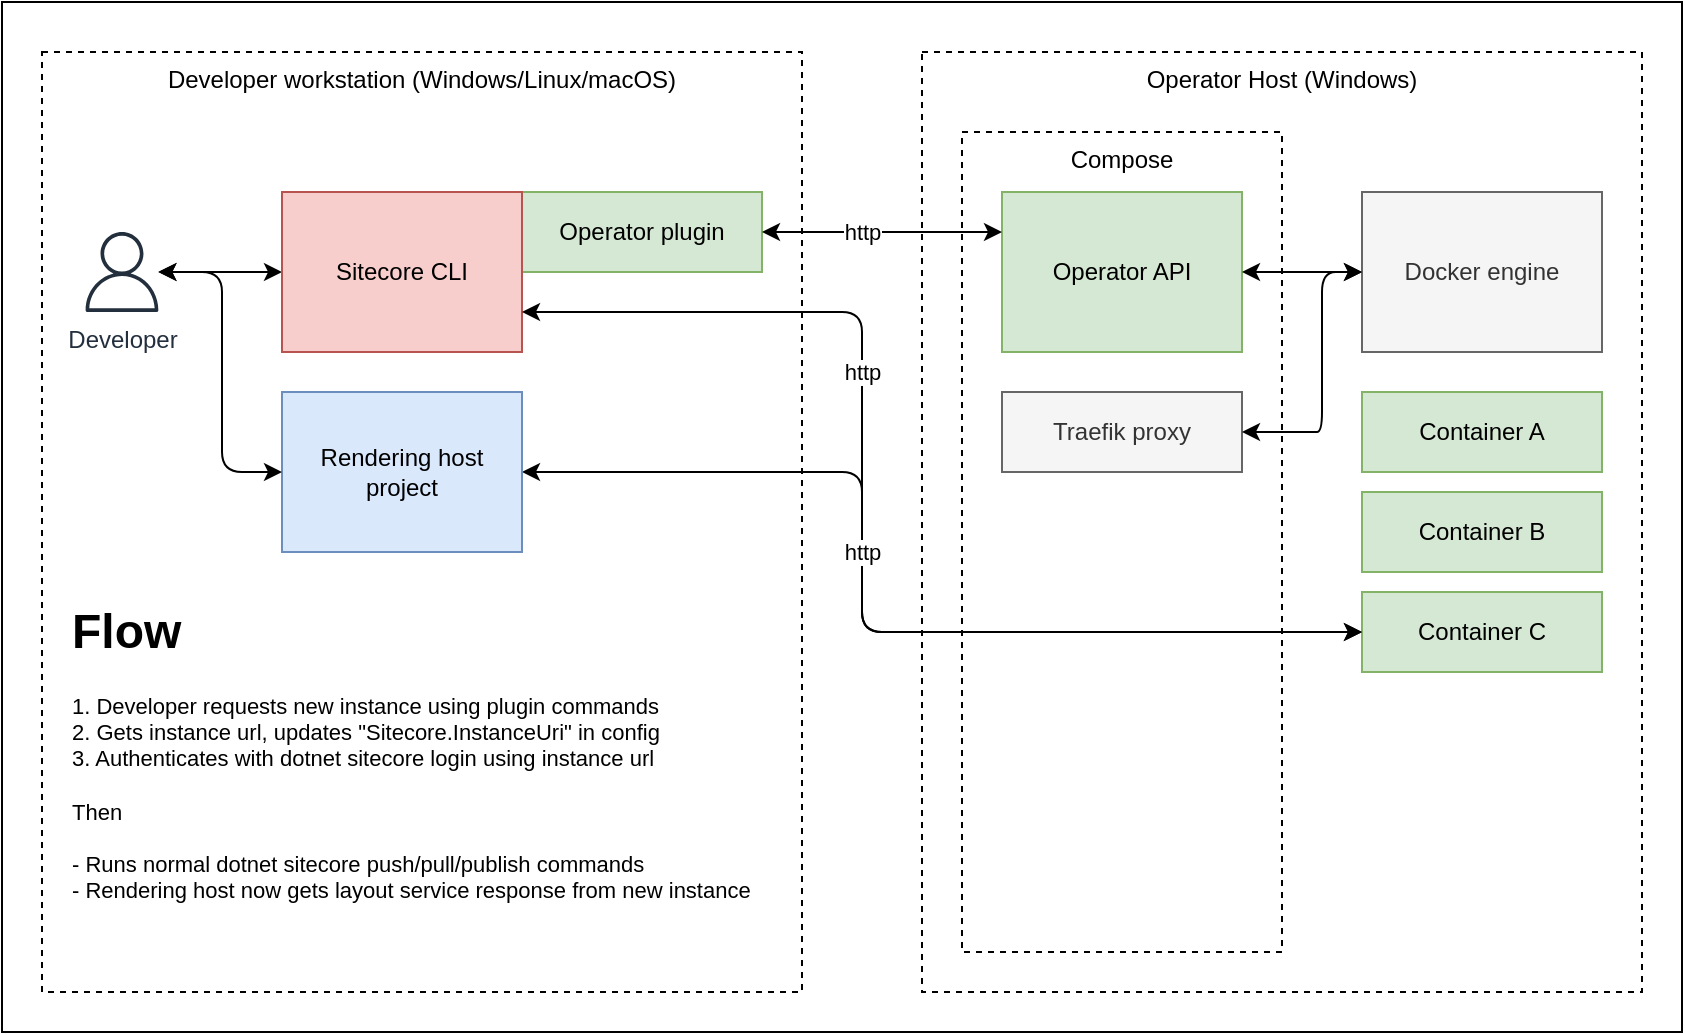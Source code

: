 <mxfile>
    <diagram id="rwI5ss-eohTI3qQGTdDy" name="Page-1">
        <mxGraphModel dx="352" dy="844" grid="1" gridSize="10" guides="1" tooltips="1" connect="1" arrows="1" fold="1" page="1" pageScale="1" pageWidth="1169" pageHeight="827" background="#FFFFFF" math="0" shadow="0">
            <root>
                <mxCell id="0"/>
                <mxCell id="1" parent="0"/>
                <mxCell id="32" value="Developer workstation (Windows/Linux/macOS)" style="rounded=0;whiteSpace=wrap;html=1;dashed=1;connectable=0;allowArrows=0;fillColor=none;verticalAlign=top;" parent="1" vertex="1">
                    <mxGeometry x="40" y="40" width="380" height="470" as="geometry"/>
                </mxCell>
                <mxCell id="23" value="Operator Host (Windows)" style="rounded=0;whiteSpace=wrap;html=1;dashed=1;connectable=0;allowArrows=0;fillColor=none;verticalAlign=top;" parent="1" vertex="1">
                    <mxGeometry x="480" y="40" width="360" height="470" as="geometry"/>
                </mxCell>
                <mxCell id="9" value="Compose" style="rounded=0;whiteSpace=wrap;html=1;dashed=1;connectable=0;allowArrows=0;fillColor=none;verticalAlign=top;" parent="1" vertex="1">
                    <mxGeometry x="500" y="80" width="160" height="410" as="geometry"/>
                </mxCell>
                <mxCell id="2" value="Operator plugin" style="rounded=0;whiteSpace=wrap;html=1;fontStyle=0;fillColor=#d5e8d4;strokeColor=#82b366;" parent="1" vertex="1">
                    <mxGeometry x="280" y="110" width="120" height="40" as="geometry"/>
                </mxCell>
                <mxCell id="28" value="" style="edgeStyle=none;html=1;startArrow=classic;startFill=1;" parent="1" source="6" target="7" edge="1">
                    <mxGeometry relative="1" as="geometry"/>
                </mxCell>
                <mxCell id="6" value="Developer" style="sketch=0;outlineConnect=0;fontColor=#232F3E;gradientColor=none;fillColor=#232F3D;strokeColor=none;dashed=0;verticalLabelPosition=bottom;verticalAlign=top;align=center;html=1;fontSize=12;fontStyle=0;aspect=fixed;pointerEvents=1;shape=mxgraph.aws4.user;" parent="1" vertex="1">
                    <mxGeometry x="60" y="130" width="40" height="40" as="geometry"/>
                </mxCell>
                <mxCell id="7" value="Sitecore CLI" style="rounded=0;whiteSpace=wrap;html=1;fillColor=#f8cecc;strokeColor=#b85450;" parent="1" vertex="1">
                    <mxGeometry x="160" y="110" width="120" height="80" as="geometry"/>
                </mxCell>
                <mxCell id="8" value="Operator API" style="rounded=0;whiteSpace=wrap;html=1;fontStyle=0;fillColor=#d5e8d4;strokeColor=#82b366;" parent="1" vertex="1">
                    <mxGeometry x="520" y="110" width="120" height="80" as="geometry"/>
                </mxCell>
                <mxCell id="13" value="Docker engine" style="rounded=0;whiteSpace=wrap;html=1;fontStyle=0;fillColor=#f5f5f5;fontColor=#333333;strokeColor=#666666;" parent="1" vertex="1">
                    <mxGeometry x="700" y="110" width="120" height="80" as="geometry"/>
                </mxCell>
                <mxCell id="14" style="edgeStyle=none;html=1;entryX=0;entryY=0.5;entryDx=0;entryDy=0;startArrow=classic;startFill=1;" parent="1" target="13" edge="1">
                    <mxGeometry relative="1" as="geometry">
                        <mxPoint x="640" y="150" as="sourcePoint"/>
                        <mxPoint x="720" y="149.66" as="targetPoint"/>
                        <Array as="points">
                            <mxPoint x="690" y="150"/>
                        </Array>
                    </mxGeometry>
                </mxCell>
                <mxCell id="16" value="Traefik proxy" style="rounded=0;whiteSpace=wrap;html=1;fontStyle=0;fillColor=#f5f5f5;fontColor=#333333;strokeColor=#666666;" parent="1" vertex="1">
                    <mxGeometry x="520" y="210" width="120" height="40" as="geometry"/>
                </mxCell>
                <mxCell id="18" value="Container A" style="rounded=0;whiteSpace=wrap;html=1;fontStyle=0;fillColor=#d5e8d4;strokeColor=#82b366;" parent="1" vertex="1">
                    <mxGeometry x="700" y="210" width="120" height="40" as="geometry"/>
                </mxCell>
                <mxCell id="21" value="Container B" style="rounded=0;whiteSpace=wrap;html=1;fontStyle=0;fillColor=#d5e8d4;strokeColor=#82b366;" parent="1" vertex="1">
                    <mxGeometry x="700" y="260" width="120" height="40" as="geometry"/>
                </mxCell>
                <mxCell id="24" value="Container C" style="rounded=0;whiteSpace=wrap;html=1;fontStyle=0;fillColor=#d5e8d4;strokeColor=#82b366;" parent="1" vertex="1">
                    <mxGeometry x="700" y="310" width="120" height="40" as="geometry"/>
                </mxCell>
                <mxCell id="25" style="edgeStyle=none;html=1;startArrow=classic;startFill=1;exitX=1;exitY=0.5;exitDx=0;exitDy=0;entryX=0;entryY=0.5;entryDx=0;entryDy=0;" parent="1" source="16" target="13" edge="1">
                    <mxGeometry relative="1" as="geometry">
                        <mxPoint x="650" y="160" as="sourcePoint"/>
                        <mxPoint x="680" y="230" as="targetPoint"/>
                        <Array as="points">
                            <mxPoint x="670" y="230"/>
                            <mxPoint x="680" y="230"/>
                            <mxPoint x="680" y="150"/>
                        </Array>
                    </mxGeometry>
                </mxCell>
                <mxCell id="33" value="&lt;h1&gt;Flow&lt;/h1&gt;&lt;div style=&quot;font-size: 11px&quot;&gt;&lt;font style=&quot;font-size: 11px&quot;&gt;1. Developer requests new instance using plugin commands&lt;/font&gt;&lt;/div&gt;&lt;div style=&quot;font-size: 11px&quot;&gt;&lt;span&gt;2. Gets instance url, updates &quot;Sitecore.InstanceUri&quot; in config&lt;/span&gt;&lt;/div&gt;&lt;div style=&quot;font-size: 11px&quot;&gt;&lt;span&gt;3. Authenticates with dotnet sitecore login using instance url&lt;/span&gt;&lt;/div&gt;&lt;div style=&quot;font-size: 11px&quot;&gt;&lt;font style=&quot;font-size: 11px&quot;&gt;&lt;br&gt;&lt;/font&gt;&lt;/div&gt;&lt;div style=&quot;font-size: 11px&quot;&gt;&lt;font style=&quot;font-size: 11px&quot;&gt;Then&lt;/font&gt;&lt;/div&gt;&lt;div style=&quot;font-size: 11px&quot;&gt;&lt;font style=&quot;font-size: 11px&quot;&gt;&lt;br&gt;&lt;/font&gt;&lt;/div&gt;&lt;div style=&quot;font-size: 11px&quot;&gt;&lt;font style=&quot;font-size: 11px&quot;&gt;- Runs normal dotnet sitecore push/pull/publish commands&lt;/font&gt;&lt;/div&gt;&lt;div style=&quot;font-size: 11px&quot;&gt;&lt;font style=&quot;font-size: 11px&quot;&gt;- Rendering host now gets layout service response from new instance&lt;/font&gt;&lt;/div&gt;" style="text;html=1;strokeColor=none;fillColor=none;spacing=5;spacingTop=-20;whiteSpace=wrap;overflow=hidden;rounded=0;dashed=1;" parent="1" vertex="1">
                    <mxGeometry x="50" y="310" width="360" height="190" as="geometry"/>
                </mxCell>
                <mxCell id="37" style="edgeStyle=orthogonalEdgeStyle;html=1;entryX=0;entryY=0.5;entryDx=0;entryDy=0;fontSize=11;startArrow=classic;startFill=1;" parent="1" source="34" target="24" edge="1">
                    <mxGeometry relative="1" as="geometry">
                        <Array as="points">
                            <mxPoint x="450" y="250"/>
                            <mxPoint x="450" y="330"/>
                        </Array>
                    </mxGeometry>
                </mxCell>
                <mxCell id="34" value="Rendering host&lt;br&gt;project" style="rounded=0;whiteSpace=wrap;html=1;fillColor=#dae8fc;strokeColor=#6c8ebf;" parent="1" vertex="1">
                    <mxGeometry x="160" y="210" width="120" height="80" as="geometry"/>
                </mxCell>
                <mxCell id="40" style="edgeStyle=orthogonalEdgeStyle;html=1;entryX=0;entryY=0.5;entryDx=0;entryDy=0;fontSize=11;startArrow=classic;startFill=1;" parent="1" source="6" target="34" edge="1">
                    <mxGeometry relative="1" as="geometry">
                        <mxPoint x="290" y="260.0" as="sourcePoint"/>
                        <mxPoint x="710.0" y="340.0" as="targetPoint"/>
                        <Array as="points">
                            <mxPoint x="130" y="150"/>
                            <mxPoint x="130" y="250"/>
                        </Array>
                    </mxGeometry>
                </mxCell>
                <mxCell id="43" style="edgeStyle=orthogonalEdgeStyle;html=1;entryX=0;entryY=0.25;entryDx=0;entryDy=0;fontSize=11;startArrow=classic;startFill=1;" parent="1" target="8" edge="1">
                    <mxGeometry relative="1" as="geometry">
                        <mxPoint x="400" y="130" as="sourcePoint"/>
                        <mxPoint x="710.0" y="340.0" as="targetPoint"/>
                        <Array as="points">
                            <mxPoint x="490" y="130"/>
                            <mxPoint x="490" y="130"/>
                        </Array>
                    </mxGeometry>
                </mxCell>
                <mxCell id="44" value="http" style="edgeLabel;html=1;align=center;verticalAlign=middle;resizable=0;points=[];fontSize=11;" parent="43" vertex="1" connectable="0">
                    <mxGeometry x="-0.526" y="3" relative="1" as="geometry">
                        <mxPoint x="21" y="3" as="offset"/>
                    </mxGeometry>
                </mxCell>
                <mxCell id="45" style="edgeStyle=orthogonalEdgeStyle;html=1;entryX=0;entryY=0.5;entryDx=0;entryDy=0;fontSize=11;startArrow=classic;startFill=1;exitX=1;exitY=0.75;exitDx=0;exitDy=0;" parent="1" source="7" target="24" edge="1">
                    <mxGeometry relative="1" as="geometry">
                        <mxPoint x="410" y="140" as="sourcePoint"/>
                        <mxPoint x="530" y="160" as="targetPoint"/>
                        <Array as="points">
                            <mxPoint x="450" y="170"/>
                            <mxPoint x="450" y="330"/>
                        </Array>
                    </mxGeometry>
                </mxCell>
                <mxCell id="46" value="http" style="edgeLabel;html=1;align=center;verticalAlign=middle;resizable=0;points=[];fontSize=11;" parent="45" vertex="1" connectable="0">
                    <mxGeometry x="-0.526" y="3" relative="1" as="geometry">
                        <mxPoint x="32" y="33" as="offset"/>
                    </mxGeometry>
                </mxCell>
                <mxCell id="47" value="http" style="edgeLabel;html=1;align=center;verticalAlign=middle;resizable=0;points=[];fontSize=11;" parent="45" vertex="1" connectable="0">
                    <mxGeometry x="-0.045" y="-1" relative="1" as="geometry">
                        <mxPoint x="1" y="13" as="offset"/>
                    </mxGeometry>
                </mxCell>
                <mxCell id="48" value="" style="rounded=0;whiteSpace=wrap;html=1;connectable=0;allowArrows=0;fillColor=none;verticalAlign=top;" vertex="1" parent="1">
                    <mxGeometry x="20" y="15" width="840" height="515" as="geometry"/>
                </mxCell>
            </root>
        </mxGraphModel>
    </diagram>
</mxfile>